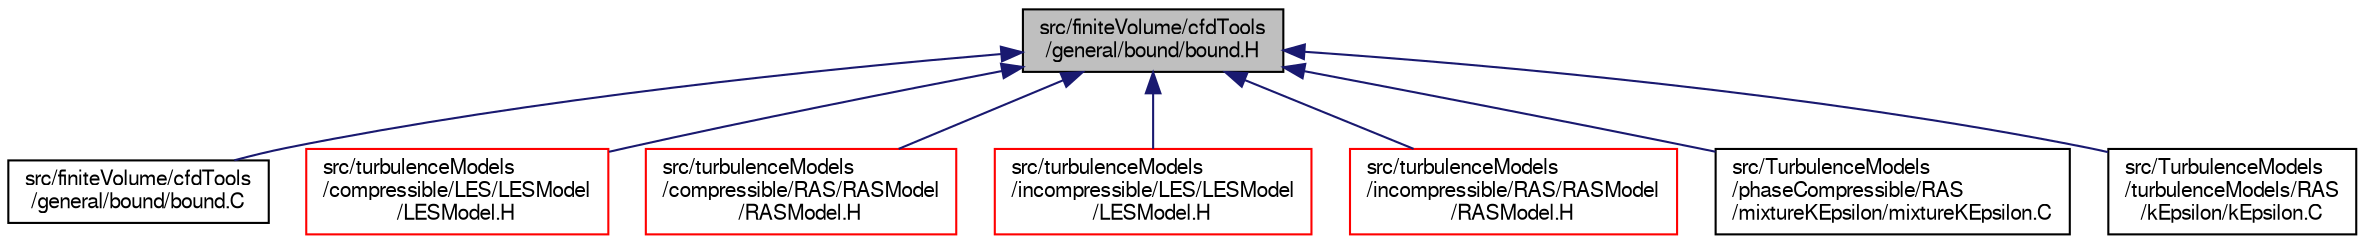 digraph "src/finiteVolume/cfdTools/general/bound/bound.H"
{
  bgcolor="transparent";
  edge [fontname="FreeSans",fontsize="10",labelfontname="FreeSans",labelfontsize="10"];
  node [fontname="FreeSans",fontsize="10",shape=record];
  Node115 [label="src/finiteVolume/cfdTools\l/general/bound/bound.H",height=0.2,width=0.4,color="black", fillcolor="grey75", style="filled", fontcolor="black"];
  Node115 -> Node116 [dir="back",color="midnightblue",fontsize="10",style="solid",fontname="FreeSans"];
  Node116 [label="src/finiteVolume/cfdTools\l/general/bound/bound.C",height=0.2,width=0.4,color="black",URL="$a01208.html"];
  Node115 -> Node117 [dir="back",color="midnightblue",fontsize="10",style="solid",fontname="FreeSans"];
  Node117 [label="src/turbulenceModels\l/compressible/LES/LESModel\l/LESModel.H",height=0.2,width=0.4,color="red",URL="$a39830.html"];
  Node115 -> Node119 [dir="back",color="midnightblue",fontsize="10",style="solid",fontname="FreeSans"];
  Node119 [label="src/turbulenceModels\l/compressible/RAS/RASModel\l/RASModel.H",height=0.2,width=0.4,color="red",URL="$a40196.html"];
  Node115 -> Node121 [dir="back",color="midnightblue",fontsize="10",style="solid",fontname="FreeSans"];
  Node121 [label="src/turbulenceModels\l/incompressible/LES/LESModel\l/LESModel.H",height=0.2,width=0.4,color="red",URL="$a39833.html"];
  Node115 -> Node133 [dir="back",color="midnightblue",fontsize="10",style="solid",fontname="FreeSans"];
  Node133 [label="src/turbulenceModels\l/incompressible/RAS/RASModel\l/RASModel.H",height=0.2,width=0.4,color="red",URL="$a40199.html"];
  Node115 -> Node136 [dir="back",color="midnightblue",fontsize="10",style="solid",fontname="FreeSans"];
  Node136 [label="src/TurbulenceModels\l/phaseCompressible/RAS\l/mixtureKEpsilon/mixtureKEpsilon.C",height=0.2,width=0.4,color="black",URL="$a17753.html"];
  Node115 -> Node137 [dir="back",color="midnightblue",fontsize="10",style="solid",fontname="FreeSans"];
  Node137 [label="src/TurbulenceModels\l/turbulenceModels/RAS\l/kEpsilon/kEpsilon.C",height=0.2,width=0.4,color="black",URL="$a40127.html"];
}
